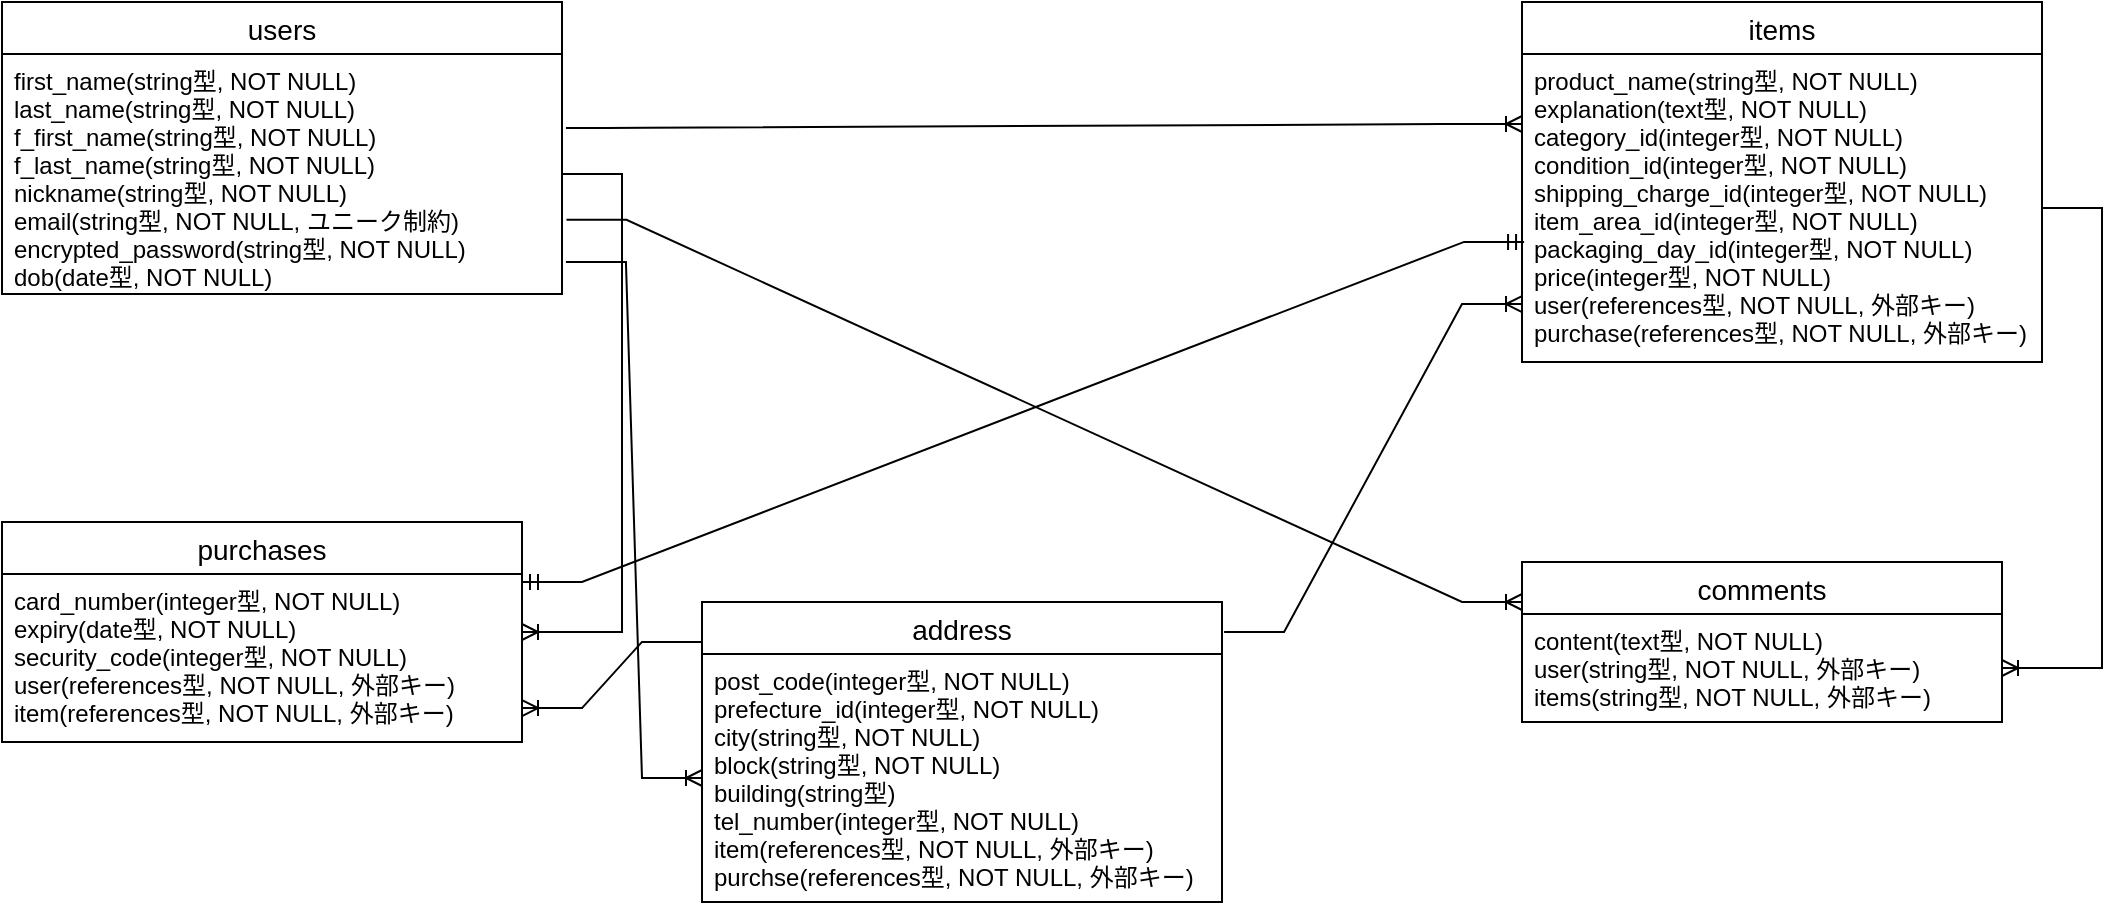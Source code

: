 <mxfile>
    <diagram id="6KtXJNYwqku-RjlcumT-" name="ページ1">
        <mxGraphModel dx="489" dy="380" grid="1" gridSize="10" guides="1" tooltips="1" connect="1" arrows="1" fold="1" page="1" pageScale="1" pageWidth="827" pageHeight="1169" math="0" shadow="0">
            <root>
                <mxCell id="0"/>
                <mxCell id="1" parent="0"/>
                <mxCell id="57" value="users" style="swimlane;fontStyle=0;childLayout=stackLayout;horizontal=1;startSize=26;horizontalStack=0;resizeParent=1;resizeParentMax=0;resizeLast=0;collapsible=1;marginBottom=0;align=center;fontSize=14;" parent="1" vertex="1">
                    <mxGeometry x="30" y="40" width="280" height="146" as="geometry"/>
                </mxCell>
                <mxCell id="58" value="first_name(string型, NOT NULL)&#10;last_name(string型, NOT NULL)&#10;f_first_name(string型, NOT NULL)&#10;f_last_name(string型, NOT NULL)&#10;nickname(string型, NOT NULL)&#10;email(string型, NOT NULL, ユニーク制約)&#10;encrypted_password(string型, NOT NULL)&#10;dob(date型, NOT NULL)" style="text;strokeColor=none;fillColor=none;spacingLeft=4;spacingRight=4;overflow=hidden;rotatable=0;points=[[0,0.5],[1,0.5]];portConstraint=eastwest;fontSize=12;" parent="57" vertex="1">
                    <mxGeometry y="26" width="280" height="120" as="geometry"/>
                </mxCell>
                <mxCell id="61" value="items" style="swimlane;fontStyle=0;childLayout=stackLayout;horizontal=1;startSize=26;horizontalStack=0;resizeParent=1;resizeParentMax=0;resizeLast=0;collapsible=1;marginBottom=0;align=center;fontSize=14;" parent="1" vertex="1">
                    <mxGeometry x="790" y="40" width="260" height="180" as="geometry"/>
                </mxCell>
                <mxCell id="62" value="product_name(string型, NOT NULL)&#10;explanation(text型, NOT NULL)&#10;category_id(integer型, NOT NULL)&#10;condition_id(integer型, NOT NULL)&#10;shipping_charge_id(integer型, NOT NULL)&#10;item_area_id(integer型, NOT NULL)&#10;packaging_day_id(integer型, NOT NULL)&#10;price(integer型, NOT NULL)&#10;user(references型, NOT NULL, 外部キー)&#10;purchase(references型, NOT NULL, 外部キー)&#10;" style="text;strokeColor=none;fillColor=none;spacingLeft=4;spacingRight=4;overflow=hidden;rotatable=0;points=[[0,0.5],[1,0.5]];portConstraint=eastwest;fontSize=12;" parent="61" vertex="1">
                    <mxGeometry y="26" width="260" height="154" as="geometry"/>
                </mxCell>
                <mxCell id="63" value="comments" style="swimlane;fontStyle=0;childLayout=stackLayout;horizontal=1;startSize=26;horizontalStack=0;resizeParent=1;resizeParentMax=0;resizeLast=0;collapsible=1;marginBottom=0;align=center;fontSize=14;" parent="1" vertex="1">
                    <mxGeometry x="790" y="320" width="240" height="80" as="geometry"/>
                </mxCell>
                <mxCell id="64" value="content(text型, NOT NULL)&#10;user(string型, NOT NULL, 外部キー)&#10;items(string型, NOT NULL, 外部キー)" style="text;strokeColor=none;fillColor=none;spacingLeft=4;spacingRight=4;overflow=hidden;rotatable=0;points=[[0,0.5],[1,0.5]];portConstraint=eastwest;fontSize=12;" parent="63" vertex="1">
                    <mxGeometry y="26" width="240" height="54" as="geometry"/>
                </mxCell>
                <mxCell id="65" value="" style="edgeStyle=entityRelationEdgeStyle;fontSize=12;html=1;endArrow=ERoneToMany;exitX=1.007;exitY=0.308;exitDx=0;exitDy=0;exitPerimeter=0;" parent="1" edge="1" source="58">
                    <mxGeometry width="100" height="100" relative="1" as="geometry">
                        <mxPoint x="270" y="120" as="sourcePoint"/>
                        <mxPoint x="790" y="101" as="targetPoint"/>
                    </mxGeometry>
                </mxCell>
                <mxCell id="66" value="" style="edgeStyle=entityRelationEdgeStyle;fontSize=12;html=1;endArrow=ERoneToMany;rounded=0;entryX=0;entryY=0.25;entryDx=0;entryDy=0;exitX=1.008;exitY=0.691;exitDx=0;exitDy=0;exitPerimeter=0;" parent="1" source="58" target="63" edge="1">
                    <mxGeometry width="100" height="100" relative="1" as="geometry">
                        <mxPoint x="80" y="320" as="sourcePoint"/>
                        <mxPoint x="299" y="322" as="targetPoint"/>
                    </mxGeometry>
                </mxCell>
                <mxCell id="67" value="" style="edgeStyle=entityRelationEdgeStyle;fontSize=12;html=1;endArrow=ERoneToMany;rounded=0;" parent="1" source="62" target="64" edge="1">
                    <mxGeometry width="100" height="100" relative="1" as="geometry">
                        <mxPoint x="700" y="290" as="sourcePoint"/>
                        <mxPoint x="700" y="590" as="targetPoint"/>
                    </mxGeometry>
                </mxCell>
                <mxCell id="68" value="purchases" style="swimlane;fontStyle=0;childLayout=stackLayout;horizontal=1;startSize=26;horizontalStack=0;resizeParent=1;resizeParentMax=0;resizeLast=0;collapsible=1;marginBottom=0;align=center;fontSize=14;" parent="1" vertex="1">
                    <mxGeometry x="30" y="300" width="260" height="110" as="geometry"/>
                </mxCell>
                <mxCell id="69" value="card_number(integer型, NOT NULL)&#10;expiry(date型, NOT NULL)&#10;security_code(integer型, NOT NULL)&#10;user(references型, NOT NULL, 外部キー)&#10;item(references型, NOT NULL, 外部キー)&#10;" style="text;strokeColor=none;fillColor=none;spacingLeft=4;spacingRight=4;overflow=hidden;rotatable=0;points=[[0,0.5],[1,0.5]];portConstraint=eastwest;fontSize=12;" parent="68" vertex="1">
                    <mxGeometry y="26" width="260" height="84" as="geometry"/>
                </mxCell>
                <mxCell id="70" value="address" style="swimlane;fontStyle=0;childLayout=stackLayout;horizontal=1;startSize=26;horizontalStack=0;resizeParent=1;resizeParentMax=0;resizeLast=0;collapsible=1;marginBottom=0;align=center;fontSize=14;" vertex="1" parent="1">
                    <mxGeometry x="380" y="340" width="260" height="150" as="geometry"/>
                </mxCell>
                <mxCell id="71" value="post_code(integer型, NOT NULL)&#10;prefecture_id(integer型, NOT NULL)&#10;city(string型, NOT NULL)&#10;block(string型, NOT NULL)&#10;building(string型)&#10;tel_number(integer型, NOT NULL)&#10;item(references型, NOT NULL, 外部キー)&#10;purchse(references型, NOT NULL, 外部キー)&#10;" style="text;strokeColor=none;fillColor=none;spacingLeft=4;spacingRight=4;overflow=hidden;rotatable=0;points=[[0,0.5],[1,0.5]];portConstraint=eastwest;fontSize=12;" vertex="1" parent="70">
                    <mxGeometry y="26" width="260" height="124" as="geometry"/>
                </mxCell>
                <mxCell id="73" value="" style="edgeStyle=entityRelationEdgeStyle;fontSize=12;html=1;endArrow=ERoneToMany;rounded=0;" edge="1" parent="1" source="58" target="68">
                    <mxGeometry width="100" height="100" relative="1" as="geometry">
                        <mxPoint x="120" y="300" as="sourcePoint"/>
                        <mxPoint x="220" y="200" as="targetPoint"/>
                    </mxGeometry>
                </mxCell>
                <mxCell id="74" value="" style="edgeStyle=entityRelationEdgeStyle;fontSize=12;html=1;endArrow=ERoneToMany;rounded=0;exitX=1.007;exitY=0.867;exitDx=0;exitDy=0;exitPerimeter=0;" edge="1" parent="1" source="58" target="71">
                    <mxGeometry width="100" height="100" relative="1" as="geometry">
                        <mxPoint x="320" y="136" as="sourcePoint"/>
                        <mxPoint x="300" y="365" as="targetPoint"/>
                    </mxGeometry>
                </mxCell>
                <mxCell id="75" value="" style="edgeStyle=entityRelationEdgeStyle;fontSize=12;html=1;endArrow=ERmandOne;startArrow=ERmandOne;rounded=0;entryX=0.004;entryY=0.61;entryDx=0;entryDy=0;entryPerimeter=0;" edge="1" parent="1" target="62">
                    <mxGeometry width="100" height="100" relative="1" as="geometry">
                        <mxPoint x="290" y="330" as="sourcePoint"/>
                        <mxPoint x="630" y="240" as="targetPoint"/>
                    </mxGeometry>
                </mxCell>
                <mxCell id="76" value="" style="edgeStyle=entityRelationEdgeStyle;fontSize=12;html=1;endArrow=ERoneToMany;rounded=0;entryX=1;entryY=0.798;entryDx=0;entryDy=0;entryPerimeter=0;exitX=0;exitY=0.133;exitDx=0;exitDy=0;exitPerimeter=0;" edge="1" parent="1" source="70" target="69">
                    <mxGeometry width="100" height="100" relative="1" as="geometry">
                        <mxPoint x="320" y="136" as="sourcePoint"/>
                        <mxPoint x="300" y="365" as="targetPoint"/>
                    </mxGeometry>
                </mxCell>
                <mxCell id="77" value="" style="edgeStyle=entityRelationEdgeStyle;fontSize=12;html=1;endArrow=ERoneToMany;rounded=0;entryX=0;entryY=0.812;entryDx=0;entryDy=0;exitX=1.004;exitY=0.1;exitDx=0;exitDy=0;exitPerimeter=0;entryPerimeter=0;" edge="1" parent="1" source="70" target="62">
                    <mxGeometry width="100" height="100" relative="1" as="geometry">
                        <mxPoint x="322.24" y="158.92" as="sourcePoint"/>
                        <mxPoint x="800" y="350" as="targetPoint"/>
                    </mxGeometry>
                </mxCell>
            </root>
        </mxGraphModel>
    </diagram>
</mxfile>